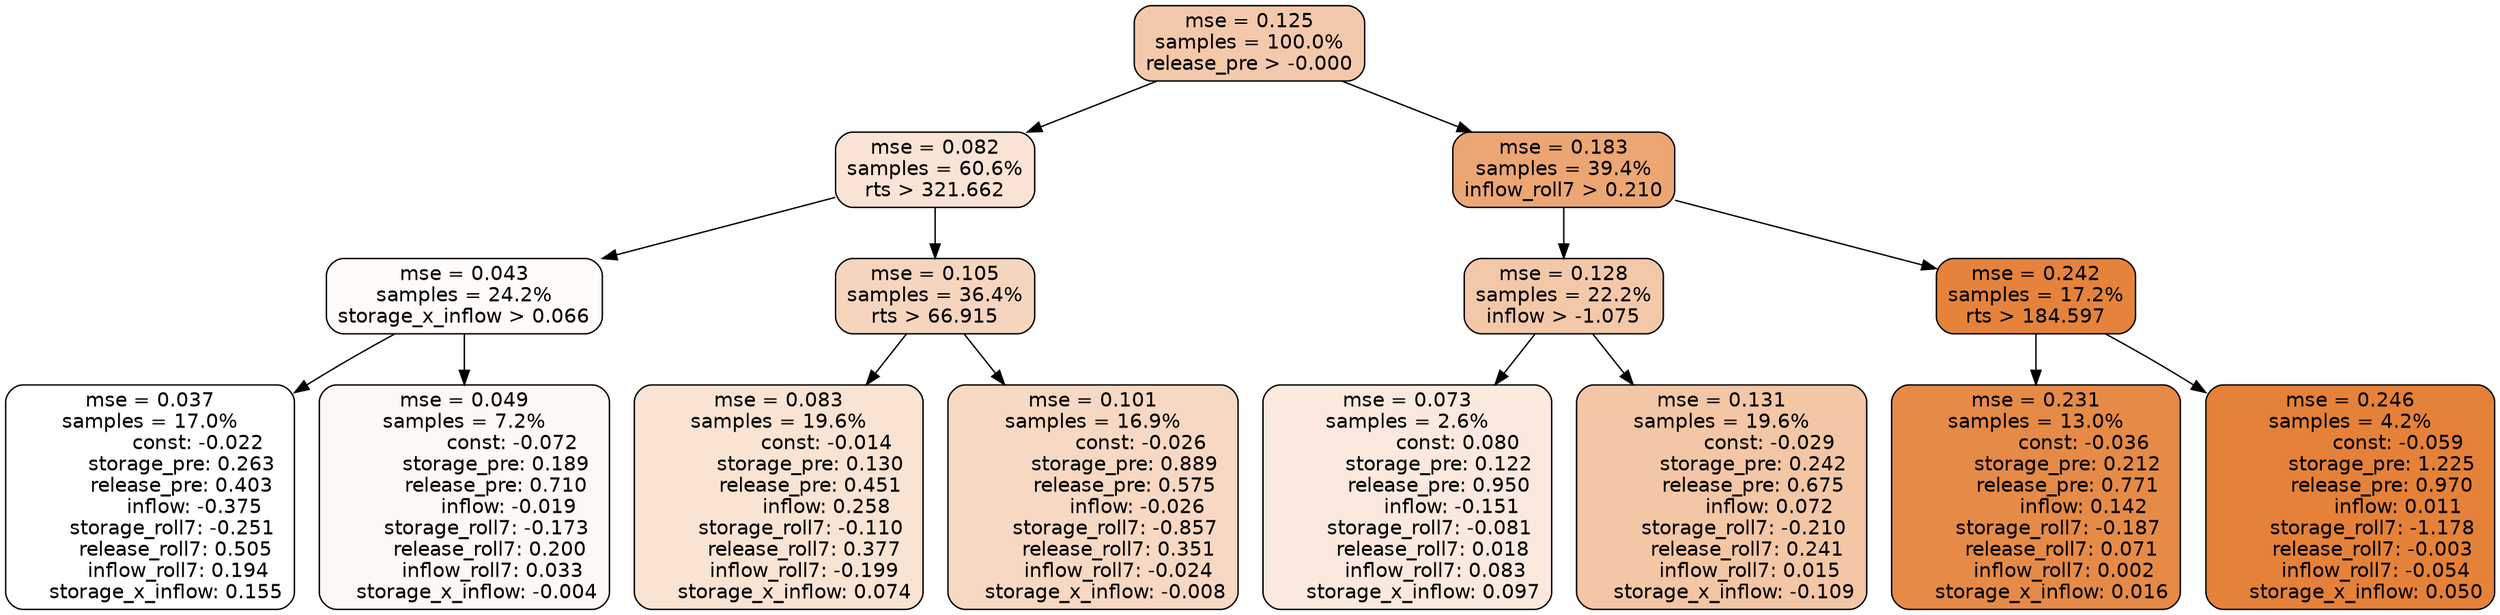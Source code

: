 digraph tree {
node [shape=rectangle, style="filled, rounded", color="black", fontname=helvetica] ;
edge [fontname=helvetica] ;
	"0" [label="mse = 0.125
samples = 100.0%
release_pre > -0.000", fillcolor="#f4c9ab"]
	"1" [label="mse = 0.082
samples = 60.6%
rts > 321.662", fillcolor="#f9e3d4"]
	"8" [label="mse = 0.183
samples = 39.4%
inflow_roll7 > 0.210", fillcolor="#eca674"]
	"5" [label="mse = 0.043
samples = 24.2%
storage_x_inflow > 0.066", fillcolor="#fefbf9"]
	"2" [label="mse = 0.105
samples = 36.4%
rts > 66.915", fillcolor="#f6d5be"]
	"9" [label="mse = 0.128
samples = 22.2%
inflow > -1.075", fillcolor="#f3c8a9"]
	"12" [label="mse = 0.242
samples = 17.2%
rts > 184.597", fillcolor="#e5833c"]
	"6" [label="mse = 0.037
samples = 17.0%
               const: -0.022
          storage_pre: 0.263
          release_pre: 0.403
              inflow: -0.375
       storage_roll7: -0.251
        release_roll7: 0.505
         inflow_roll7: 0.194
     storage_x_inflow: 0.155", fillcolor="#ffffff"]
	"7" [label="mse = 0.049
samples = 7.2%
               const: -0.072
          storage_pre: 0.189
          release_pre: 0.710
              inflow: -0.019
       storage_roll7: -0.173
        release_roll7: 0.200
         inflow_roll7: 0.033
    storage_x_inflow: -0.004", fillcolor="#fdf8f4"]
	"3" [label="mse = 0.083
samples = 19.6%
               const: -0.014
          storage_pre: 0.130
          release_pre: 0.451
               inflow: 0.258
       storage_roll7: -0.110
        release_roll7: 0.377
        inflow_roll7: -0.199
     storage_x_inflow: 0.074", fillcolor="#f9e3d3"]
	"4" [label="mse = 0.101
samples = 16.9%
               const: -0.026
          storage_pre: 0.889
          release_pre: 0.575
              inflow: -0.026
       storage_roll7: -0.857
        release_roll7: 0.351
        inflow_roll7: -0.024
    storage_x_inflow: -0.008", fillcolor="#f7d8c2"]
	"10" [label="mse = 0.073
samples = 2.6%
                const: 0.080
          storage_pre: 0.122
          release_pre: 0.950
              inflow: -0.151
       storage_roll7: -0.081
        release_roll7: 0.018
         inflow_roll7: 0.083
     storage_x_inflow: 0.097", fillcolor="#fae9dc"]
	"11" [label="mse = 0.131
samples = 19.6%
               const: -0.029
          storage_pre: 0.242
          release_pre: 0.675
               inflow: 0.072
       storage_roll7: -0.210
        release_roll7: 0.241
         inflow_roll7: 0.015
    storage_x_inflow: -0.109", fillcolor="#f3c6a5"]
	"13" [label="mse = 0.231
samples = 13.0%
               const: -0.036
          storage_pre: 0.212
          release_pre: 0.771
               inflow: 0.142
       storage_roll7: -0.187
        release_roll7: 0.071
         inflow_roll7: 0.002
     storage_x_inflow: 0.016", fillcolor="#e68a47"]
	"14" [label="mse = 0.246
samples = 4.2%
               const: -0.059
          storage_pre: 1.225
          release_pre: 0.970
               inflow: 0.011
       storage_roll7: -1.178
       release_roll7: -0.003
        inflow_roll7: -0.054
     storage_x_inflow: 0.050", fillcolor="#e58139"]

	"0" -> "1"
	"0" -> "8"
	"1" -> "2"
	"1" -> "5"
	"8" -> "9"
	"8" -> "12"
	"5" -> "6"
	"5" -> "7"
	"2" -> "3"
	"2" -> "4"
	"9" -> "10"
	"9" -> "11"
	"12" -> "13"
	"12" -> "14"
}